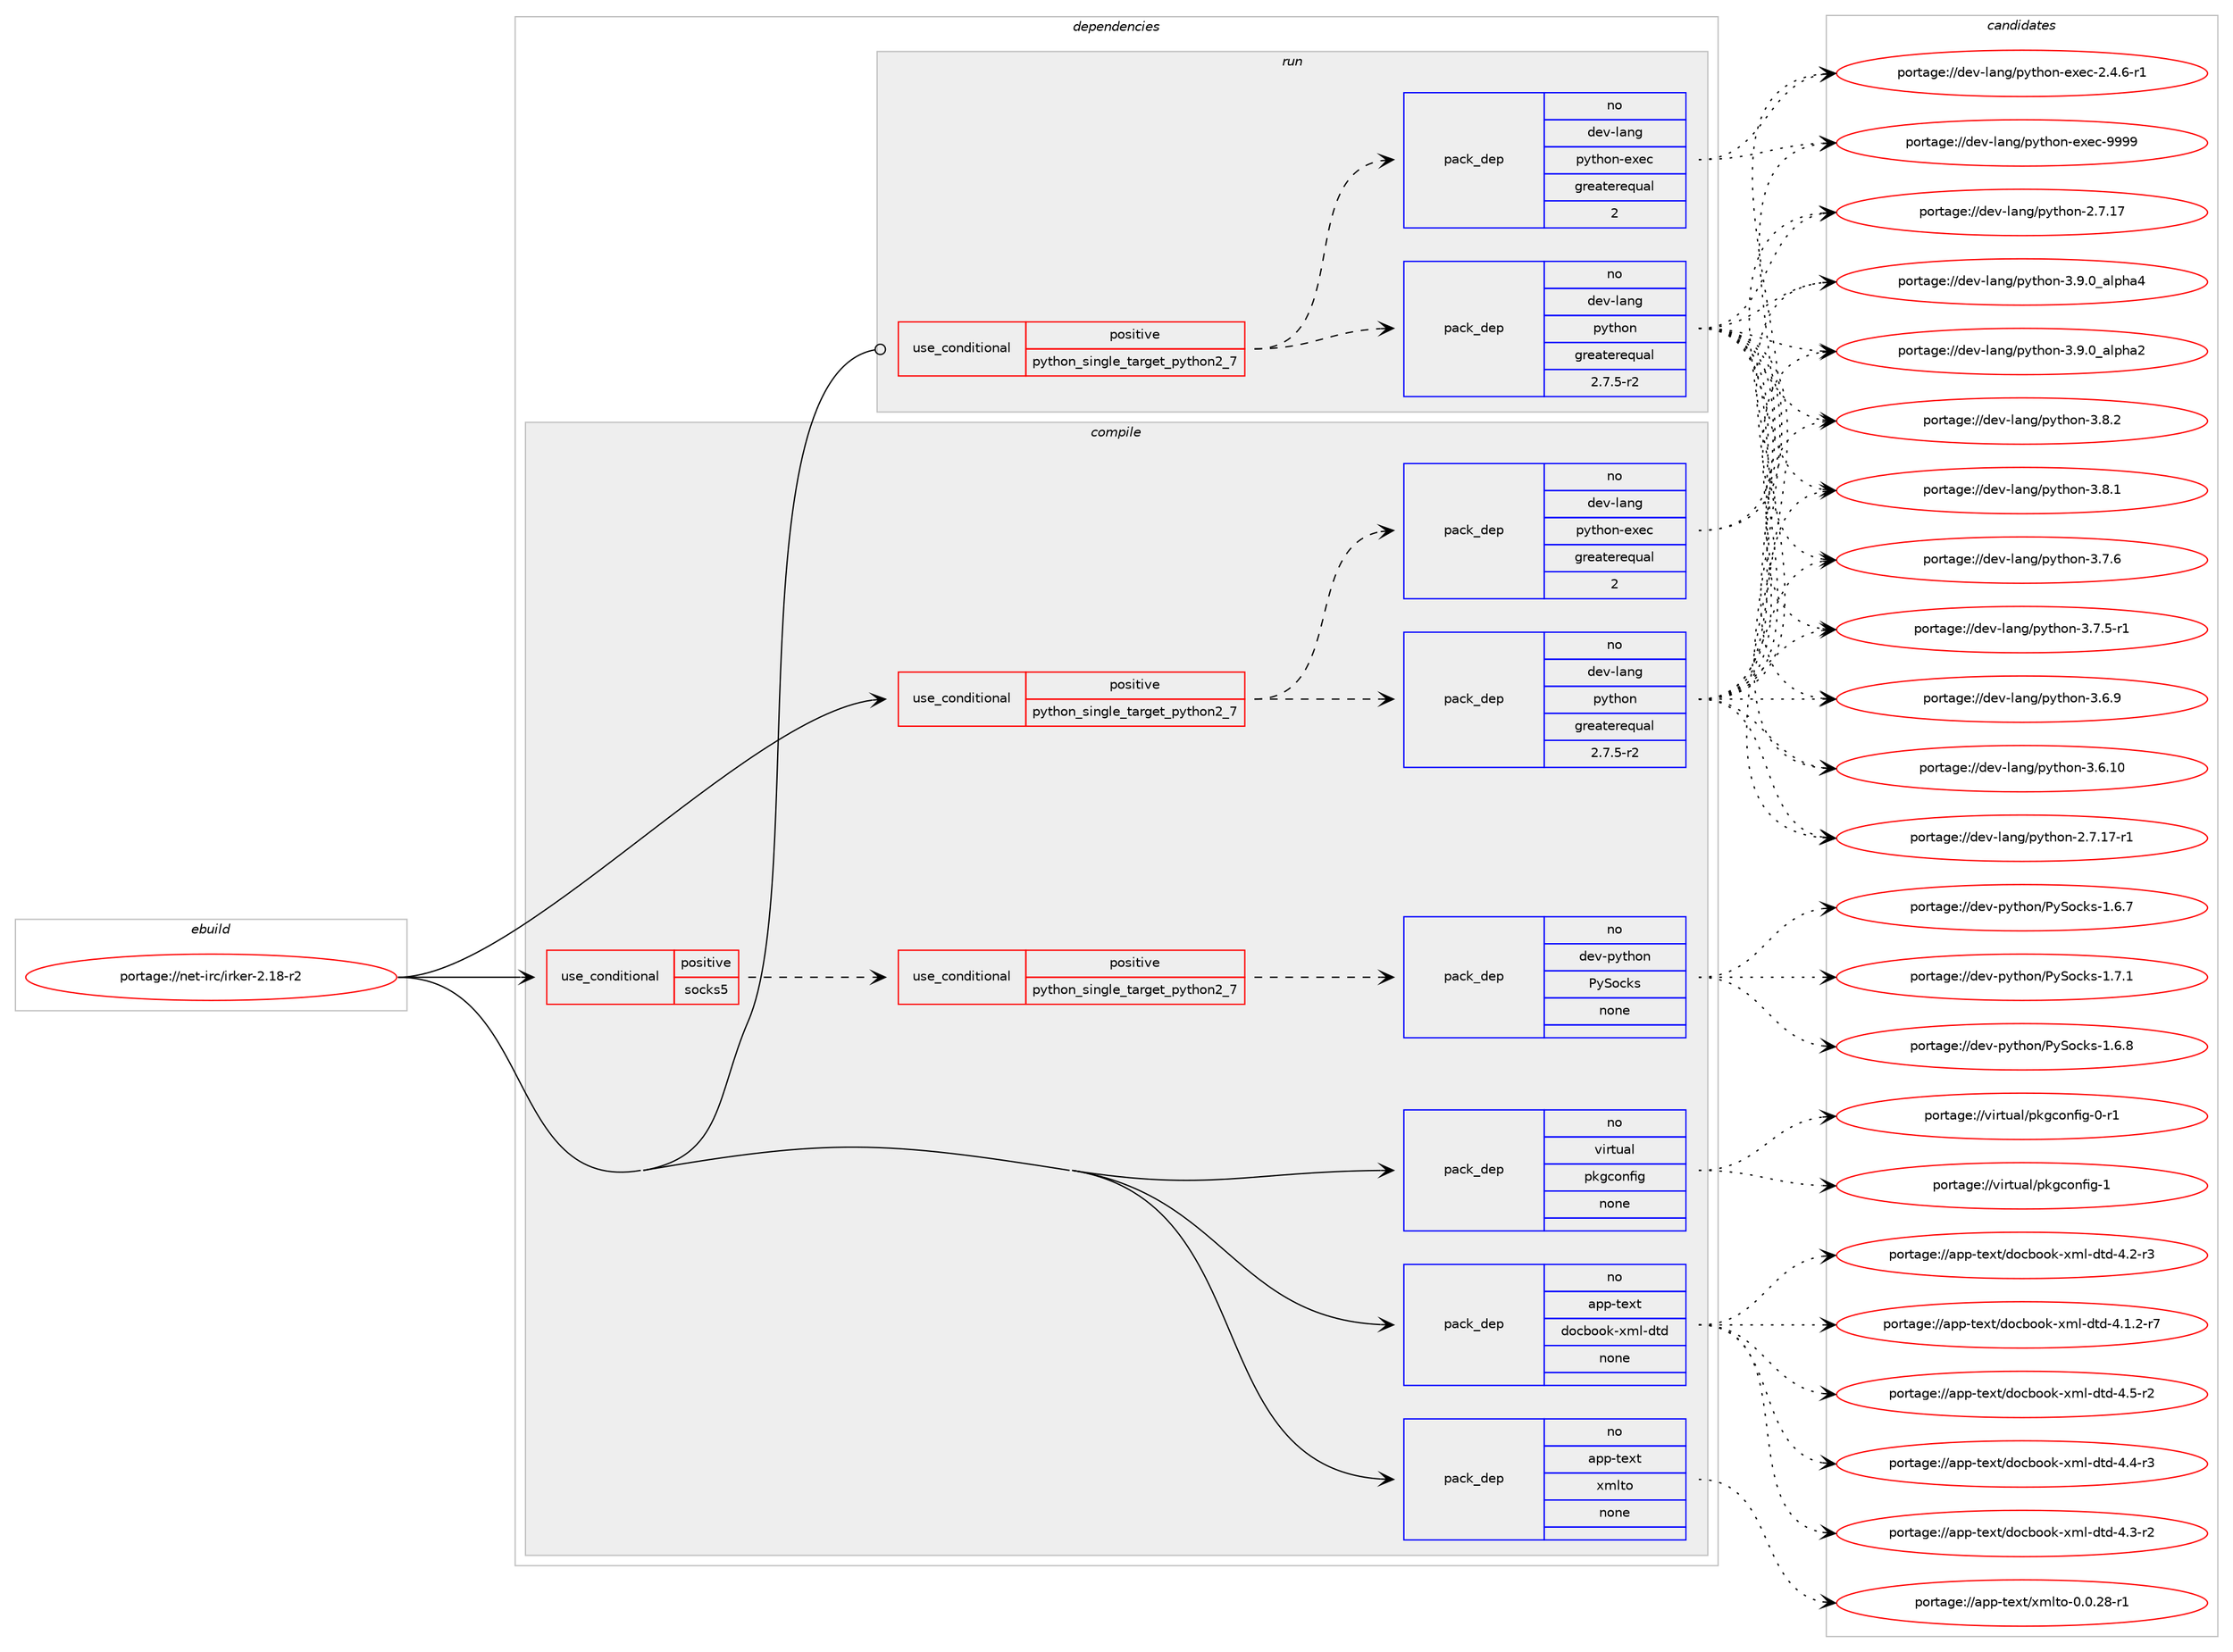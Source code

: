 digraph prolog {

# *************
# Graph options
# *************

newrank=true;
concentrate=true;
compound=true;
graph [rankdir=LR,fontname=Helvetica,fontsize=10,ranksep=1.5];#, ranksep=2.5, nodesep=0.2];
edge  [arrowhead=vee];
node  [fontname=Helvetica,fontsize=10];

# **********
# The ebuild
# **********

subgraph cluster_leftcol {
color=gray;
rank=same;
label=<<i>ebuild</i>>;
id [label="portage://net-irc/irker-2.18-r2", color=red, width=4, href="../net-irc/irker-2.18-r2.svg"];
}

# ****************
# The dependencies
# ****************

subgraph cluster_midcol {
color=gray;
label=<<i>dependencies</i>>;
subgraph cluster_compile {
fillcolor="#eeeeee";
style=filled;
label=<<i>compile</i>>;
subgraph cond17766 {
dependency83261 [label=<<TABLE BORDER="0" CELLBORDER="1" CELLSPACING="0" CELLPADDING="4"><TR><TD ROWSPAN="3" CELLPADDING="10">use_conditional</TD></TR><TR><TD>positive</TD></TR><TR><TD>python_single_target_python2_7</TD></TR></TABLE>>, shape=none, color=red];
subgraph pack63931 {
dependency83262 [label=<<TABLE BORDER="0" CELLBORDER="1" CELLSPACING="0" CELLPADDING="4" WIDTH="220"><TR><TD ROWSPAN="6" CELLPADDING="30">pack_dep</TD></TR><TR><TD WIDTH="110">no</TD></TR><TR><TD>dev-lang</TD></TR><TR><TD>python</TD></TR><TR><TD>greaterequal</TD></TR><TR><TD>2.7.5-r2</TD></TR></TABLE>>, shape=none, color=blue];
}
dependency83261:e -> dependency83262:w [weight=20,style="dashed",arrowhead="vee"];
subgraph pack63932 {
dependency83263 [label=<<TABLE BORDER="0" CELLBORDER="1" CELLSPACING="0" CELLPADDING="4" WIDTH="220"><TR><TD ROWSPAN="6" CELLPADDING="30">pack_dep</TD></TR><TR><TD WIDTH="110">no</TD></TR><TR><TD>dev-lang</TD></TR><TR><TD>python-exec</TD></TR><TR><TD>greaterequal</TD></TR><TR><TD>2</TD></TR></TABLE>>, shape=none, color=blue];
}
dependency83261:e -> dependency83263:w [weight=20,style="dashed",arrowhead="vee"];
}
id:e -> dependency83261:w [weight=20,style="solid",arrowhead="vee"];
subgraph cond17767 {
dependency83264 [label=<<TABLE BORDER="0" CELLBORDER="1" CELLSPACING="0" CELLPADDING="4"><TR><TD ROWSPAN="3" CELLPADDING="10">use_conditional</TD></TR><TR><TD>positive</TD></TR><TR><TD>socks5</TD></TR></TABLE>>, shape=none, color=red];
subgraph cond17768 {
dependency83265 [label=<<TABLE BORDER="0" CELLBORDER="1" CELLSPACING="0" CELLPADDING="4"><TR><TD ROWSPAN="3" CELLPADDING="10">use_conditional</TD></TR><TR><TD>positive</TD></TR><TR><TD>python_single_target_python2_7</TD></TR></TABLE>>, shape=none, color=red];
subgraph pack63933 {
dependency83266 [label=<<TABLE BORDER="0" CELLBORDER="1" CELLSPACING="0" CELLPADDING="4" WIDTH="220"><TR><TD ROWSPAN="6" CELLPADDING="30">pack_dep</TD></TR><TR><TD WIDTH="110">no</TD></TR><TR><TD>dev-python</TD></TR><TR><TD>PySocks</TD></TR><TR><TD>none</TD></TR><TR><TD></TD></TR></TABLE>>, shape=none, color=blue];
}
dependency83265:e -> dependency83266:w [weight=20,style="dashed",arrowhead="vee"];
}
dependency83264:e -> dependency83265:w [weight=20,style="dashed",arrowhead="vee"];
}
id:e -> dependency83264:w [weight=20,style="solid",arrowhead="vee"];
subgraph pack63934 {
dependency83267 [label=<<TABLE BORDER="0" CELLBORDER="1" CELLSPACING="0" CELLPADDING="4" WIDTH="220"><TR><TD ROWSPAN="6" CELLPADDING="30">pack_dep</TD></TR><TR><TD WIDTH="110">no</TD></TR><TR><TD>app-text</TD></TR><TR><TD>docbook-xml-dtd</TD></TR><TR><TD>none</TD></TR><TR><TD></TD></TR></TABLE>>, shape=none, color=blue];
}
id:e -> dependency83267:w [weight=20,style="solid",arrowhead="vee"];
subgraph pack63935 {
dependency83268 [label=<<TABLE BORDER="0" CELLBORDER="1" CELLSPACING="0" CELLPADDING="4" WIDTH="220"><TR><TD ROWSPAN="6" CELLPADDING="30">pack_dep</TD></TR><TR><TD WIDTH="110">no</TD></TR><TR><TD>app-text</TD></TR><TR><TD>xmlto</TD></TR><TR><TD>none</TD></TR><TR><TD></TD></TR></TABLE>>, shape=none, color=blue];
}
id:e -> dependency83268:w [weight=20,style="solid",arrowhead="vee"];
subgraph pack63936 {
dependency83269 [label=<<TABLE BORDER="0" CELLBORDER="1" CELLSPACING="0" CELLPADDING="4" WIDTH="220"><TR><TD ROWSPAN="6" CELLPADDING="30">pack_dep</TD></TR><TR><TD WIDTH="110">no</TD></TR><TR><TD>virtual</TD></TR><TR><TD>pkgconfig</TD></TR><TR><TD>none</TD></TR><TR><TD></TD></TR></TABLE>>, shape=none, color=blue];
}
id:e -> dependency83269:w [weight=20,style="solid",arrowhead="vee"];
}
subgraph cluster_compileandrun {
fillcolor="#eeeeee";
style=filled;
label=<<i>compile and run</i>>;
}
subgraph cluster_run {
fillcolor="#eeeeee";
style=filled;
label=<<i>run</i>>;
subgraph cond17769 {
dependency83270 [label=<<TABLE BORDER="0" CELLBORDER="1" CELLSPACING="0" CELLPADDING="4"><TR><TD ROWSPAN="3" CELLPADDING="10">use_conditional</TD></TR><TR><TD>positive</TD></TR><TR><TD>python_single_target_python2_7</TD></TR></TABLE>>, shape=none, color=red];
subgraph pack63937 {
dependency83271 [label=<<TABLE BORDER="0" CELLBORDER="1" CELLSPACING="0" CELLPADDING="4" WIDTH="220"><TR><TD ROWSPAN="6" CELLPADDING="30">pack_dep</TD></TR><TR><TD WIDTH="110">no</TD></TR><TR><TD>dev-lang</TD></TR><TR><TD>python</TD></TR><TR><TD>greaterequal</TD></TR><TR><TD>2.7.5-r2</TD></TR></TABLE>>, shape=none, color=blue];
}
dependency83270:e -> dependency83271:w [weight=20,style="dashed",arrowhead="vee"];
subgraph pack63938 {
dependency83272 [label=<<TABLE BORDER="0" CELLBORDER="1" CELLSPACING="0" CELLPADDING="4" WIDTH="220"><TR><TD ROWSPAN="6" CELLPADDING="30">pack_dep</TD></TR><TR><TD WIDTH="110">no</TD></TR><TR><TD>dev-lang</TD></TR><TR><TD>python-exec</TD></TR><TR><TD>greaterequal</TD></TR><TR><TD>2</TD></TR></TABLE>>, shape=none, color=blue];
}
dependency83270:e -> dependency83272:w [weight=20,style="dashed",arrowhead="vee"];
}
id:e -> dependency83270:w [weight=20,style="solid",arrowhead="odot"];
}
}

# **************
# The candidates
# **************

subgraph cluster_choices {
rank=same;
color=gray;
label=<<i>candidates</i>>;

subgraph choice63931 {
color=black;
nodesep=1;
choice10010111845108971101034711212111610411111045514657464895971081121049752 [label="portage://dev-lang/python-3.9.0_alpha4", color=red, width=4,href="../dev-lang/python-3.9.0_alpha4.svg"];
choice10010111845108971101034711212111610411111045514657464895971081121049750 [label="portage://dev-lang/python-3.9.0_alpha2", color=red, width=4,href="../dev-lang/python-3.9.0_alpha2.svg"];
choice100101118451089711010347112121116104111110455146564650 [label="portage://dev-lang/python-3.8.2", color=red, width=4,href="../dev-lang/python-3.8.2.svg"];
choice100101118451089711010347112121116104111110455146564649 [label="portage://dev-lang/python-3.8.1", color=red, width=4,href="../dev-lang/python-3.8.1.svg"];
choice100101118451089711010347112121116104111110455146554654 [label="portage://dev-lang/python-3.7.6", color=red, width=4,href="../dev-lang/python-3.7.6.svg"];
choice1001011184510897110103471121211161041111104551465546534511449 [label="portage://dev-lang/python-3.7.5-r1", color=red, width=4,href="../dev-lang/python-3.7.5-r1.svg"];
choice100101118451089711010347112121116104111110455146544657 [label="portage://dev-lang/python-3.6.9", color=red, width=4,href="../dev-lang/python-3.6.9.svg"];
choice10010111845108971101034711212111610411111045514654464948 [label="portage://dev-lang/python-3.6.10", color=red, width=4,href="../dev-lang/python-3.6.10.svg"];
choice100101118451089711010347112121116104111110455046554649554511449 [label="portage://dev-lang/python-2.7.17-r1", color=red, width=4,href="../dev-lang/python-2.7.17-r1.svg"];
choice10010111845108971101034711212111610411111045504655464955 [label="portage://dev-lang/python-2.7.17", color=red, width=4,href="../dev-lang/python-2.7.17.svg"];
dependency83262:e -> choice10010111845108971101034711212111610411111045514657464895971081121049752:w [style=dotted,weight="100"];
dependency83262:e -> choice10010111845108971101034711212111610411111045514657464895971081121049750:w [style=dotted,weight="100"];
dependency83262:e -> choice100101118451089711010347112121116104111110455146564650:w [style=dotted,weight="100"];
dependency83262:e -> choice100101118451089711010347112121116104111110455146564649:w [style=dotted,weight="100"];
dependency83262:e -> choice100101118451089711010347112121116104111110455146554654:w [style=dotted,weight="100"];
dependency83262:e -> choice1001011184510897110103471121211161041111104551465546534511449:w [style=dotted,weight="100"];
dependency83262:e -> choice100101118451089711010347112121116104111110455146544657:w [style=dotted,weight="100"];
dependency83262:e -> choice10010111845108971101034711212111610411111045514654464948:w [style=dotted,weight="100"];
dependency83262:e -> choice100101118451089711010347112121116104111110455046554649554511449:w [style=dotted,weight="100"];
dependency83262:e -> choice10010111845108971101034711212111610411111045504655464955:w [style=dotted,weight="100"];
}
subgraph choice63932 {
color=black;
nodesep=1;
choice10010111845108971101034711212111610411111045101120101994557575757 [label="portage://dev-lang/python-exec-9999", color=red, width=4,href="../dev-lang/python-exec-9999.svg"];
choice10010111845108971101034711212111610411111045101120101994550465246544511449 [label="portage://dev-lang/python-exec-2.4.6-r1", color=red, width=4,href="../dev-lang/python-exec-2.4.6-r1.svg"];
dependency83263:e -> choice10010111845108971101034711212111610411111045101120101994557575757:w [style=dotted,weight="100"];
dependency83263:e -> choice10010111845108971101034711212111610411111045101120101994550465246544511449:w [style=dotted,weight="100"];
}
subgraph choice63933 {
color=black;
nodesep=1;
choice1001011184511212111610411111047801218311199107115454946554649 [label="portage://dev-python/PySocks-1.7.1", color=red, width=4,href="../dev-python/PySocks-1.7.1.svg"];
choice1001011184511212111610411111047801218311199107115454946544656 [label="portage://dev-python/PySocks-1.6.8", color=red, width=4,href="../dev-python/PySocks-1.6.8.svg"];
choice1001011184511212111610411111047801218311199107115454946544655 [label="portage://dev-python/PySocks-1.6.7", color=red, width=4,href="../dev-python/PySocks-1.6.7.svg"];
dependency83266:e -> choice1001011184511212111610411111047801218311199107115454946554649:w [style=dotted,weight="100"];
dependency83266:e -> choice1001011184511212111610411111047801218311199107115454946544656:w [style=dotted,weight="100"];
dependency83266:e -> choice1001011184511212111610411111047801218311199107115454946544655:w [style=dotted,weight="100"];
}
subgraph choice63934 {
color=black;
nodesep=1;
choice97112112451161011201164710011199981111111074512010910845100116100455246534511450 [label="portage://app-text/docbook-xml-dtd-4.5-r2", color=red, width=4,href="../app-text/docbook-xml-dtd-4.5-r2.svg"];
choice97112112451161011201164710011199981111111074512010910845100116100455246524511451 [label="portage://app-text/docbook-xml-dtd-4.4-r3", color=red, width=4,href="../app-text/docbook-xml-dtd-4.4-r3.svg"];
choice97112112451161011201164710011199981111111074512010910845100116100455246514511450 [label="portage://app-text/docbook-xml-dtd-4.3-r2", color=red, width=4,href="../app-text/docbook-xml-dtd-4.3-r2.svg"];
choice97112112451161011201164710011199981111111074512010910845100116100455246504511451 [label="portage://app-text/docbook-xml-dtd-4.2-r3", color=red, width=4,href="../app-text/docbook-xml-dtd-4.2-r3.svg"];
choice971121124511610112011647100111999811111110745120109108451001161004552464946504511455 [label="portage://app-text/docbook-xml-dtd-4.1.2-r7", color=red, width=4,href="../app-text/docbook-xml-dtd-4.1.2-r7.svg"];
dependency83267:e -> choice97112112451161011201164710011199981111111074512010910845100116100455246534511450:w [style=dotted,weight="100"];
dependency83267:e -> choice97112112451161011201164710011199981111111074512010910845100116100455246524511451:w [style=dotted,weight="100"];
dependency83267:e -> choice97112112451161011201164710011199981111111074512010910845100116100455246514511450:w [style=dotted,weight="100"];
dependency83267:e -> choice97112112451161011201164710011199981111111074512010910845100116100455246504511451:w [style=dotted,weight="100"];
dependency83267:e -> choice971121124511610112011647100111999811111110745120109108451001161004552464946504511455:w [style=dotted,weight="100"];
}
subgraph choice63935 {
color=black;
nodesep=1;
choice971121124511610112011647120109108116111454846484650564511449 [label="portage://app-text/xmlto-0.0.28-r1", color=red, width=4,href="../app-text/xmlto-0.0.28-r1.svg"];
dependency83268:e -> choice971121124511610112011647120109108116111454846484650564511449:w [style=dotted,weight="100"];
}
subgraph choice63936 {
color=black;
nodesep=1;
choice1181051141161179710847112107103991111101021051034549 [label="portage://virtual/pkgconfig-1", color=red, width=4,href="../virtual/pkgconfig-1.svg"];
choice11810511411611797108471121071039911111010210510345484511449 [label="portage://virtual/pkgconfig-0-r1", color=red, width=4,href="../virtual/pkgconfig-0-r1.svg"];
dependency83269:e -> choice1181051141161179710847112107103991111101021051034549:w [style=dotted,weight="100"];
dependency83269:e -> choice11810511411611797108471121071039911111010210510345484511449:w [style=dotted,weight="100"];
}
subgraph choice63937 {
color=black;
nodesep=1;
choice10010111845108971101034711212111610411111045514657464895971081121049752 [label="portage://dev-lang/python-3.9.0_alpha4", color=red, width=4,href="../dev-lang/python-3.9.0_alpha4.svg"];
choice10010111845108971101034711212111610411111045514657464895971081121049750 [label="portage://dev-lang/python-3.9.0_alpha2", color=red, width=4,href="../dev-lang/python-3.9.0_alpha2.svg"];
choice100101118451089711010347112121116104111110455146564650 [label="portage://dev-lang/python-3.8.2", color=red, width=4,href="../dev-lang/python-3.8.2.svg"];
choice100101118451089711010347112121116104111110455146564649 [label="portage://dev-lang/python-3.8.1", color=red, width=4,href="../dev-lang/python-3.8.1.svg"];
choice100101118451089711010347112121116104111110455146554654 [label="portage://dev-lang/python-3.7.6", color=red, width=4,href="../dev-lang/python-3.7.6.svg"];
choice1001011184510897110103471121211161041111104551465546534511449 [label="portage://dev-lang/python-3.7.5-r1", color=red, width=4,href="../dev-lang/python-3.7.5-r1.svg"];
choice100101118451089711010347112121116104111110455146544657 [label="portage://dev-lang/python-3.6.9", color=red, width=4,href="../dev-lang/python-3.6.9.svg"];
choice10010111845108971101034711212111610411111045514654464948 [label="portage://dev-lang/python-3.6.10", color=red, width=4,href="../dev-lang/python-3.6.10.svg"];
choice100101118451089711010347112121116104111110455046554649554511449 [label="portage://dev-lang/python-2.7.17-r1", color=red, width=4,href="../dev-lang/python-2.7.17-r1.svg"];
choice10010111845108971101034711212111610411111045504655464955 [label="portage://dev-lang/python-2.7.17", color=red, width=4,href="../dev-lang/python-2.7.17.svg"];
dependency83271:e -> choice10010111845108971101034711212111610411111045514657464895971081121049752:w [style=dotted,weight="100"];
dependency83271:e -> choice10010111845108971101034711212111610411111045514657464895971081121049750:w [style=dotted,weight="100"];
dependency83271:e -> choice100101118451089711010347112121116104111110455146564650:w [style=dotted,weight="100"];
dependency83271:e -> choice100101118451089711010347112121116104111110455146564649:w [style=dotted,weight="100"];
dependency83271:e -> choice100101118451089711010347112121116104111110455146554654:w [style=dotted,weight="100"];
dependency83271:e -> choice1001011184510897110103471121211161041111104551465546534511449:w [style=dotted,weight="100"];
dependency83271:e -> choice100101118451089711010347112121116104111110455146544657:w [style=dotted,weight="100"];
dependency83271:e -> choice10010111845108971101034711212111610411111045514654464948:w [style=dotted,weight="100"];
dependency83271:e -> choice100101118451089711010347112121116104111110455046554649554511449:w [style=dotted,weight="100"];
dependency83271:e -> choice10010111845108971101034711212111610411111045504655464955:w [style=dotted,weight="100"];
}
subgraph choice63938 {
color=black;
nodesep=1;
choice10010111845108971101034711212111610411111045101120101994557575757 [label="portage://dev-lang/python-exec-9999", color=red, width=4,href="../dev-lang/python-exec-9999.svg"];
choice10010111845108971101034711212111610411111045101120101994550465246544511449 [label="portage://dev-lang/python-exec-2.4.6-r1", color=red, width=4,href="../dev-lang/python-exec-2.4.6-r1.svg"];
dependency83272:e -> choice10010111845108971101034711212111610411111045101120101994557575757:w [style=dotted,weight="100"];
dependency83272:e -> choice10010111845108971101034711212111610411111045101120101994550465246544511449:w [style=dotted,weight="100"];
}
}

}
